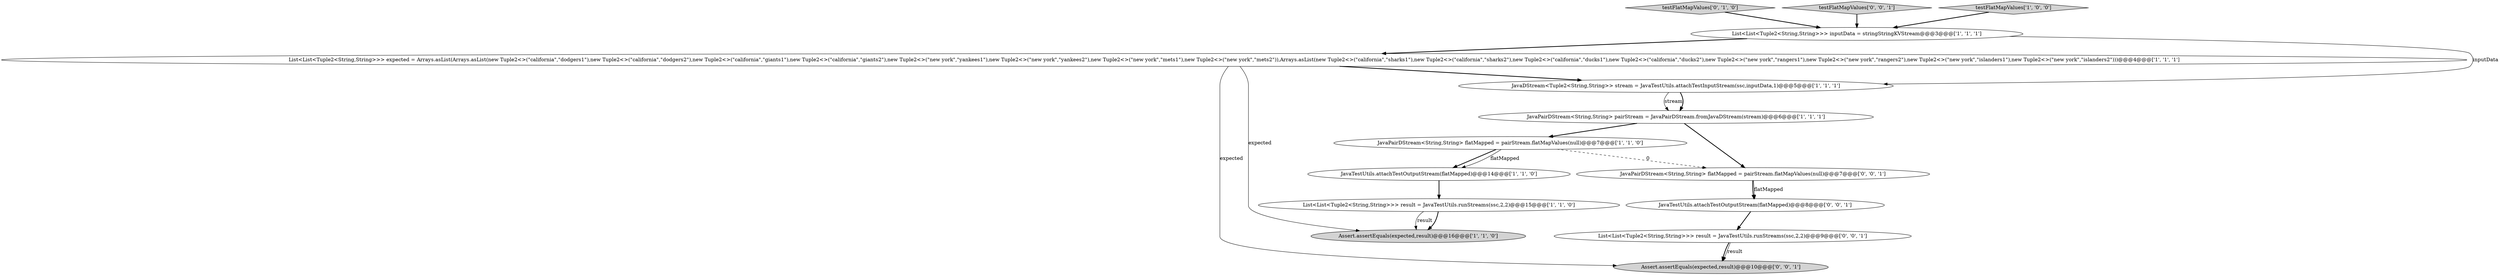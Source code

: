 digraph {
2 [style = filled, label = "JavaDStream<Tuple2<String,String>> stream = JavaTestUtils.attachTestInputStream(ssc,inputData,1)@@@5@@@['1', '1', '1']", fillcolor = white, shape = ellipse image = "AAA0AAABBB1BBB"];
12 [style = filled, label = "Assert.assertEquals(expected,result)@@@10@@@['0', '0', '1']", fillcolor = lightgray, shape = ellipse image = "AAA0AAABBB3BBB"];
1 [style = filled, label = "Assert.assertEquals(expected,result)@@@16@@@['1', '1', '0']", fillcolor = lightgray, shape = ellipse image = "AAA0AAABBB1BBB"];
8 [style = filled, label = "List<List<Tuple2<String,String>>> inputData = stringStringKVStream@@@3@@@['1', '1', '1']", fillcolor = white, shape = ellipse image = "AAA0AAABBB1BBB"];
0 [style = filled, label = "List<List<Tuple2<String,String>>> expected = Arrays.asList(Arrays.asList(new Tuple2<>(\"california\",\"dodgers1\"),new Tuple2<>(\"california\",\"dodgers2\"),new Tuple2<>(\"california\",\"giants1\"),new Tuple2<>(\"california\",\"giants2\"),new Tuple2<>(\"new york\",\"yankees1\"),new Tuple2<>(\"new york\",\"yankees2\"),new Tuple2<>(\"new york\",\"mets1\"),new Tuple2<>(\"new york\",\"mets2\")),Arrays.asList(new Tuple2<>(\"california\",\"sharks1\"),new Tuple2<>(\"california\",\"sharks2\"),new Tuple2<>(\"california\",\"ducks1\"),new Tuple2<>(\"california\",\"ducks2\"),new Tuple2<>(\"new york\",\"rangers1\"),new Tuple2<>(\"new york\",\"rangers2\"),new Tuple2<>(\"new york\",\"islanders1\"),new Tuple2<>(\"new york\",\"islanders2\")))@@@4@@@['1', '1', '1']", fillcolor = white, shape = ellipse image = "AAA0AAABBB1BBB"];
9 [style = filled, label = "testFlatMapValues['0', '1', '0']", fillcolor = lightgray, shape = diamond image = "AAA0AAABBB2BBB"];
10 [style = filled, label = "testFlatMapValues['0', '0', '1']", fillcolor = lightgray, shape = diamond image = "AAA0AAABBB3BBB"];
7 [style = filled, label = "List<List<Tuple2<String,String>>> result = JavaTestUtils.runStreams(ssc,2,2)@@@15@@@['1', '1', '0']", fillcolor = white, shape = ellipse image = "AAA0AAABBB1BBB"];
11 [style = filled, label = "JavaPairDStream<String,String> flatMapped = pairStream.flatMapValues(null)@@@7@@@['0', '0', '1']", fillcolor = white, shape = ellipse image = "AAA0AAABBB3BBB"];
4 [style = filled, label = "JavaPairDStream<String,String> flatMapped = pairStream.flatMapValues(null)@@@7@@@['1', '1', '0']", fillcolor = white, shape = ellipse image = "AAA0AAABBB1BBB"];
6 [style = filled, label = "JavaPairDStream<String,String> pairStream = JavaPairDStream.fromJavaDStream(stream)@@@6@@@['1', '1', '1']", fillcolor = white, shape = ellipse image = "AAA0AAABBB1BBB"];
13 [style = filled, label = "List<List<Tuple2<String,String>>> result = JavaTestUtils.runStreams(ssc,2,2)@@@9@@@['0', '0', '1']", fillcolor = white, shape = ellipse image = "AAA0AAABBB3BBB"];
5 [style = filled, label = "testFlatMapValues['1', '0', '0']", fillcolor = lightgray, shape = diamond image = "AAA0AAABBB1BBB"];
3 [style = filled, label = "JavaTestUtils.attachTestOutputStream(flatMapped)@@@14@@@['1', '1', '0']", fillcolor = white, shape = ellipse image = "AAA0AAABBB1BBB"];
14 [style = filled, label = "JavaTestUtils.attachTestOutputStream(flatMapped)@@@8@@@['0', '0', '1']", fillcolor = white, shape = ellipse image = "AAA0AAABBB3BBB"];
4->3 [style = bold, label=""];
5->8 [style = bold, label=""];
7->1 [style = bold, label=""];
13->12 [style = solid, label="result"];
2->6 [style = solid, label="stream"];
11->14 [style = bold, label=""];
2->6 [style = bold, label=""];
0->2 [style = bold, label=""];
9->8 [style = bold, label=""];
8->0 [style = bold, label=""];
6->4 [style = bold, label=""];
13->12 [style = bold, label=""];
11->14 [style = solid, label="flatMapped"];
10->8 [style = bold, label=""];
3->7 [style = bold, label=""];
0->12 [style = solid, label="expected"];
6->11 [style = bold, label=""];
8->2 [style = solid, label="inputData"];
0->1 [style = solid, label="expected"];
14->13 [style = bold, label=""];
4->11 [style = dashed, label="0"];
7->1 [style = solid, label="result"];
4->3 [style = solid, label="flatMapped"];
}
